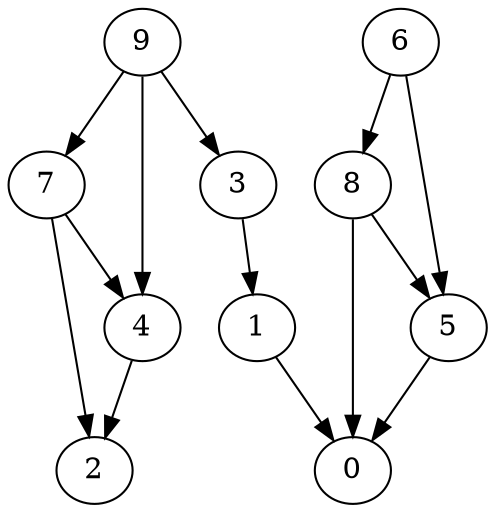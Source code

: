 digraph G {
  graph [splines=true overlap=false]
  node  [shape=ellipse, width=0.3, height=0.3]
  0 [label="0"];
  1 [label="1"];
  2 [label="2"];
  3 [label="3"];
  4 [label="4"];
  5 [label="5"];
  6 [label="6"];
  7 [label="7"];
  8 [label="8"];
  9 [label="9"];
  1 -> 0;
  3 -> 1;
  4 -> 2;
  5 -> 0;
  6 -> 5;
  6 -> 8;
  7 -> 2;
  7 -> 4;
  8 -> 0;
  8 -> 5;
  9 -> 3;
  9 -> 4;
  9 -> 7;
}
